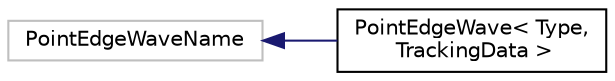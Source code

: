 digraph "Graphical Class Hierarchy"
{
  bgcolor="transparent";
  edge [fontname="Helvetica",fontsize="10",labelfontname="Helvetica",labelfontsize="10"];
  node [fontname="Helvetica",fontsize="10",shape=record];
  rankdir="LR";
  Node1 [label="PointEdgeWaveName",height=0.2,width=0.4,color="grey75"];
  Node1 -> Node2 [dir="back",color="midnightblue",fontsize="10",style="solid",fontname="Helvetica"];
  Node2 [label="PointEdgeWave\< Type,\l TrackingData \>",height=0.2,width=0.4,color="black",URL="$a01866.html",tooltip="Wave propagation of information through grid. Every iteration information goes through one layer of e..."];
}
